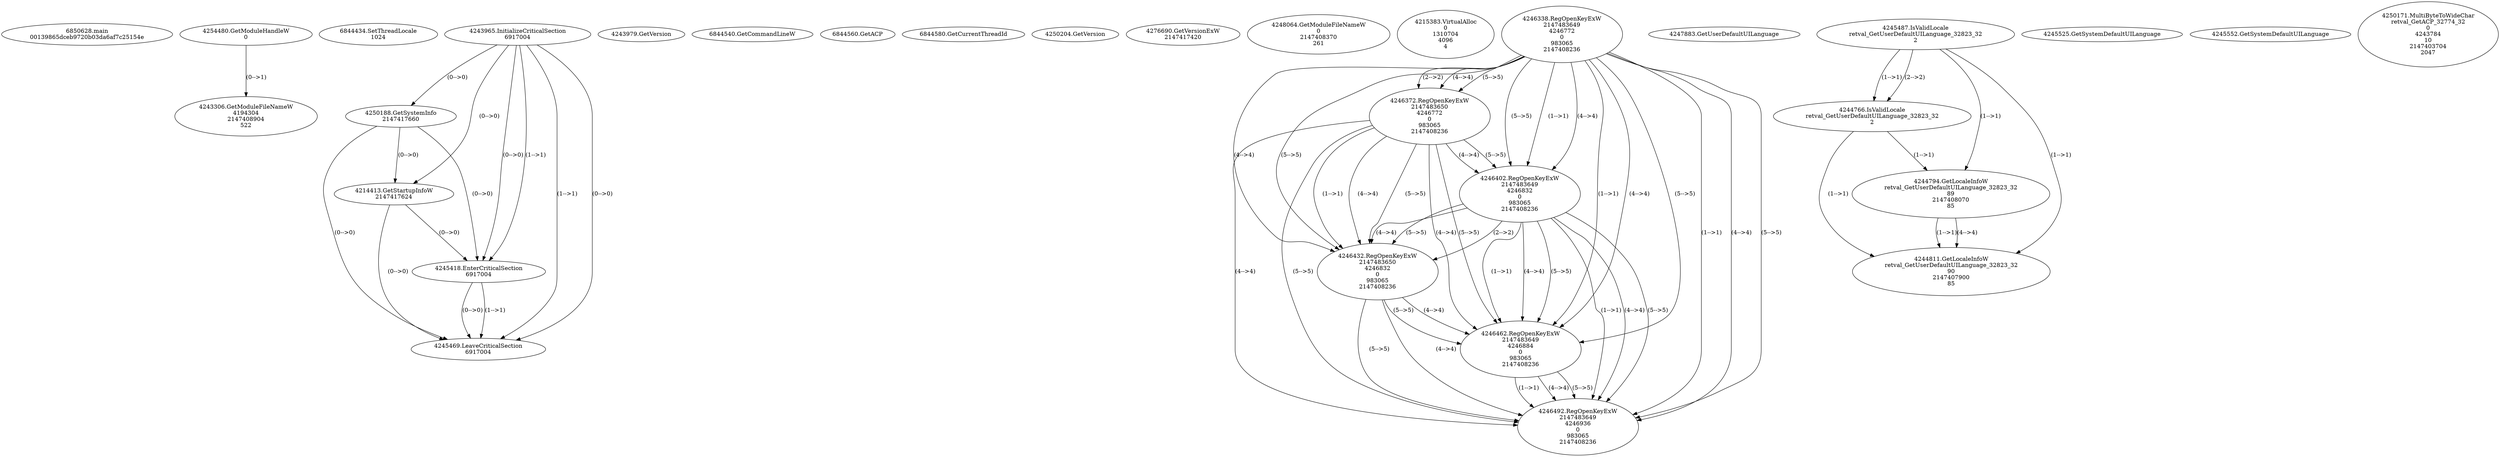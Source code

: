 // Global SCDG with merge call
digraph {
	0 [label="6850628.main
00139865dceb9720b03da6af7c25154e"]
	1 [label="4254480.GetModuleHandleW
0"]
	2 [label="6844434.SetThreadLocale
1024"]
	3 [label="4243965.InitializeCriticalSection
6917004"]
	4 [label="4243979.GetVersion
"]
	5 [label="4250188.GetSystemInfo
2147417660"]
	3 -> 5 [label="(0-->0)"]
	6 [label="6844540.GetCommandLineW
"]
	7 [label="4214413.GetStartupInfoW
2147417624"]
	3 -> 7 [label="(0-->0)"]
	5 -> 7 [label="(0-->0)"]
	8 [label="6844560.GetACP
"]
	9 [label="6844580.GetCurrentThreadId
"]
	10 [label="4250204.GetVersion
"]
	11 [label="4276690.GetVersionExW
2147417420"]
	12 [label="4243306.GetModuleFileNameW
4194304
2147408904
522"]
	1 -> 12 [label="(0-->1)"]
	13 [label="4248064.GetModuleFileNameW
0
2147408370
261"]
	14 [label="4215383.VirtualAlloc
0
1310704
4096
4"]
	15 [label="4246338.RegOpenKeyExW
2147483649
4246772
0
983065
2147408236"]
	16 [label="4246372.RegOpenKeyExW
2147483650
4246772
0
983065
2147408236"]
	15 -> 16 [label="(2-->2)"]
	15 -> 16 [label="(4-->4)"]
	15 -> 16 [label="(5-->5)"]
	17 [label="4246402.RegOpenKeyExW
2147483649
4246832
0
983065
2147408236"]
	15 -> 17 [label="(1-->1)"]
	15 -> 17 [label="(4-->4)"]
	16 -> 17 [label="(4-->4)"]
	15 -> 17 [label="(5-->5)"]
	16 -> 17 [label="(5-->5)"]
	18 [label="4246432.RegOpenKeyExW
2147483650
4246832
0
983065
2147408236"]
	16 -> 18 [label="(1-->1)"]
	17 -> 18 [label="(2-->2)"]
	15 -> 18 [label="(4-->4)"]
	16 -> 18 [label="(4-->4)"]
	17 -> 18 [label="(4-->4)"]
	15 -> 18 [label="(5-->5)"]
	16 -> 18 [label="(5-->5)"]
	17 -> 18 [label="(5-->5)"]
	19 [label="4246462.RegOpenKeyExW
2147483649
4246884
0
983065
2147408236"]
	15 -> 19 [label="(1-->1)"]
	17 -> 19 [label="(1-->1)"]
	15 -> 19 [label="(4-->4)"]
	16 -> 19 [label="(4-->4)"]
	17 -> 19 [label="(4-->4)"]
	18 -> 19 [label="(4-->4)"]
	15 -> 19 [label="(5-->5)"]
	16 -> 19 [label="(5-->5)"]
	17 -> 19 [label="(5-->5)"]
	18 -> 19 [label="(5-->5)"]
	20 [label="4246492.RegOpenKeyExW
2147483649
4246936
0
983065
2147408236"]
	15 -> 20 [label="(1-->1)"]
	17 -> 20 [label="(1-->1)"]
	19 -> 20 [label="(1-->1)"]
	15 -> 20 [label="(4-->4)"]
	16 -> 20 [label="(4-->4)"]
	17 -> 20 [label="(4-->4)"]
	18 -> 20 [label="(4-->4)"]
	19 -> 20 [label="(4-->4)"]
	15 -> 20 [label="(5-->5)"]
	16 -> 20 [label="(5-->5)"]
	17 -> 20 [label="(5-->5)"]
	18 -> 20 [label="(5-->5)"]
	19 -> 20 [label="(5-->5)"]
	21 [label="4247883.GetUserDefaultUILanguage
"]
	22 [label="4245418.EnterCriticalSection
6917004"]
	3 -> 22 [label="(1-->1)"]
	3 -> 22 [label="(0-->0)"]
	5 -> 22 [label="(0-->0)"]
	7 -> 22 [label="(0-->0)"]
	23 [label="4245469.LeaveCriticalSection
6917004"]
	3 -> 23 [label="(1-->1)"]
	22 -> 23 [label="(1-->1)"]
	3 -> 23 [label="(0-->0)"]
	5 -> 23 [label="(0-->0)"]
	7 -> 23 [label="(0-->0)"]
	22 -> 23 [label="(0-->0)"]
	24 [label="4245487.IsValidLocale
retval_GetUserDefaultUILanguage_32823_32
2"]
	25 [label="4244766.IsValidLocale
retval_GetUserDefaultUILanguage_32823_32
2"]
	24 -> 25 [label="(1-->1)"]
	24 -> 25 [label="(2-->2)"]
	26 [label="4245525.GetSystemDefaultUILanguage
"]
	27 [label="4245552.GetSystemDefaultUILanguage
"]
	28 [label="4250171.MultiByteToWideChar
retval_GetACP_32774_32
0
4243784
10
2147403704
2047"]
	29 [label="4244794.GetLocaleInfoW
retval_GetUserDefaultUILanguage_32823_32
89
2147408070
85"]
	24 -> 29 [label="(1-->1)"]
	25 -> 29 [label="(1-->1)"]
	30 [label="4244811.GetLocaleInfoW
retval_GetUserDefaultUILanguage_32823_32
90
2147407900
85"]
	24 -> 30 [label="(1-->1)"]
	25 -> 30 [label="(1-->1)"]
	29 -> 30 [label="(1-->1)"]
	29 -> 30 [label="(4-->4)"]
}
